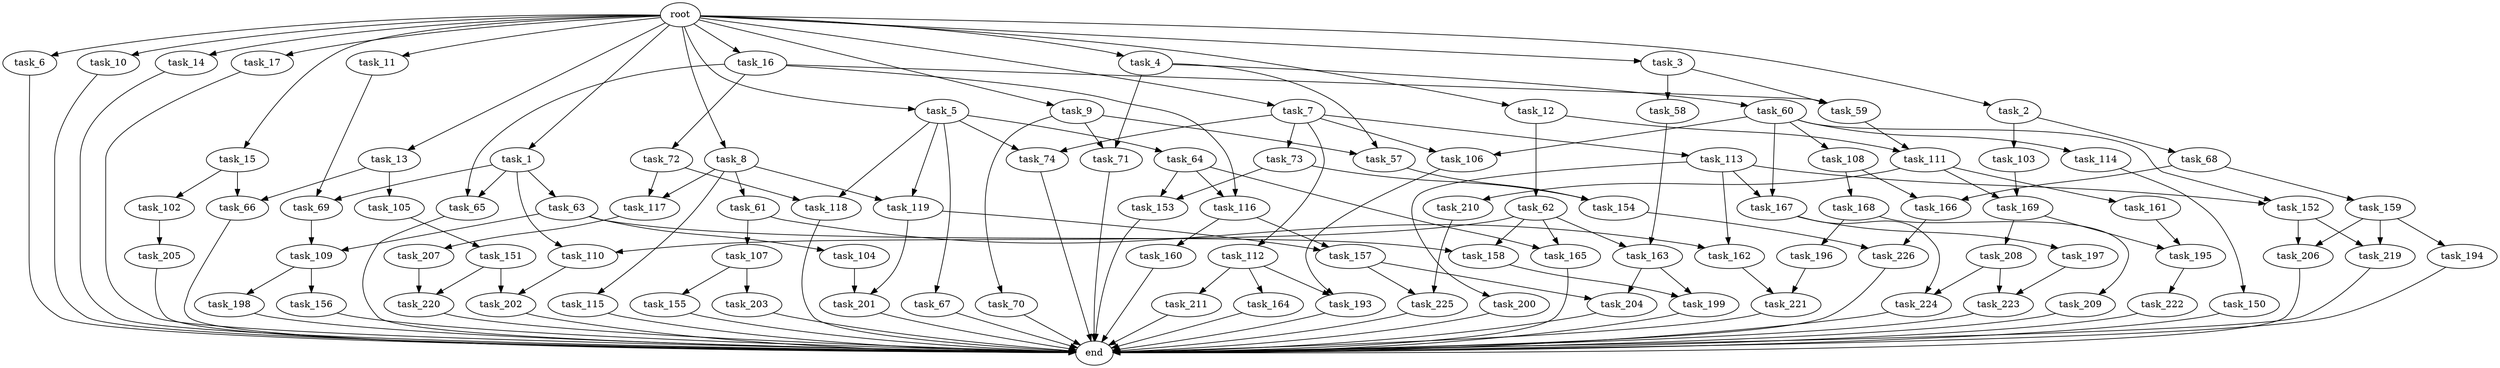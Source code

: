 digraph G {
  root [size="0.000000"];
  task_1 [size="10.240000"];
  task_2 [size="10.240000"];
  task_3 [size="10.240000"];
  task_4 [size="10.240000"];
  task_5 [size="10.240000"];
  task_6 [size="10.240000"];
  task_7 [size="10.240000"];
  task_8 [size="10.240000"];
  task_9 [size="10.240000"];
  task_10 [size="10.240000"];
  task_11 [size="10.240000"];
  task_12 [size="10.240000"];
  task_13 [size="10.240000"];
  task_14 [size="10.240000"];
  task_15 [size="10.240000"];
  task_16 [size="10.240000"];
  task_17 [size="10.240000"];
  task_57 [size="2491081031.680000"];
  task_58 [size="343597383.680000"];
  task_59 [size="687194767.360000"];
  task_60 [size="2147483648.000000"];
  task_61 [size="1374389534.720000"];
  task_62 [size="5497558138.880000"];
  task_63 [size="4209067950.080000"];
  task_64 [size="4209067950.080000"];
  task_65 [size="4552665333.760000"];
  task_66 [size="11682311045.120001"];
  task_67 [size="4209067950.080000"];
  task_68 [size="4209067950.080000"];
  task_69 [size="12799002542.080000"];
  task_70 [size="343597383.680000"];
  task_71 [size="2491081031.680000"];
  task_72 [size="343597383.680000"];
  task_73 [size="3092376453.120000"];
  task_74 [size="7301444403.200000"];
  task_102 [size="8589934592.000000"];
  task_103 [size="4209067950.080000"];
  task_104 [size="8589934592.000000"];
  task_105 [size="3092376453.120000"];
  task_106 [size="11682311045.120001"];
  task_107 [size="773094113.280000"];
  task_108 [size="8589934592.000000"];
  task_109 [size="15547781611.520000"];
  task_110 [size="12799002542.080000"];
  task_111 [size="12455405158.400000"];
  task_112 [size="3092376453.120000"];
  task_113 [size="3092376453.120000"];
  task_114 [size="8589934592.000000"];
  task_115 [size="1374389534.720000"];
  task_116 [size="4552665333.760000"];
  task_117 [size="2147483648.000000"];
  task_118 [size="4982162063.360000"];
  task_119 [size="5583457484.800000"];
  task_150 [size="1374389534.720000"];
  task_151 [size="773094113.280000"];
  task_152 [size="11682311045.120001"];
  task_153 [size="12799002542.080000"];
  task_154 [size="9964324126.719999"];
  task_155 [size="1374389534.720000"];
  task_156 [size="4209067950.080000"];
  task_157 [size="3521873182.720000"];
  task_158 [size="17179869184.000000"];
  task_159 [size="5497558138.880000"];
  task_160 [size="1374389534.720000"];
  task_161 [size="343597383.680000"];
  task_162 [size="3865470566.400000"];
  task_163 [size="11682311045.120001"];
  task_164 [size="773094113.280000"];
  task_165 [size="12799002542.080000"];
  task_166 [size="6270652252.160000"];
  task_167 [size="11682311045.120001"];
  task_168 [size="773094113.280000"];
  task_169 [size="7301444403.200000"];
  task_193 [size="2147483648.000000"];
  task_194 [size="343597383.680000"];
  task_195 [size="1546188226.560000"];
  task_196 [size="1374389534.720000"];
  task_197 [size="343597383.680000"];
  task_198 [size="4209067950.080000"];
  task_199 [size="1116691496.960000"];
  task_200 [size="3092376453.120000"];
  task_201 [size="6356551598.080000"];
  task_202 [size="4466765987.840000"];
  task_203 [size="1374389534.720000"];
  task_204 [size="1116691496.960000"];
  task_205 [size="343597383.680000"];
  task_206 [size="2491081031.680000"];
  task_207 [size="343597383.680000"];
  task_208 [size="773094113.280000"];
  task_209 [size="1374389534.720000"];
  task_210 [size="343597383.680000"];
  task_211 [size="773094113.280000"];
  task_219 [size="2491081031.680000"];
  task_220 [size="3521873182.720000"];
  task_221 [size="5583457484.800000"];
  task_222 [size="1374389534.720000"];
  task_223 [size="687194767.360000"];
  task_224 [size="687194767.360000"];
  task_225 [size="7301444403.200000"];
  task_226 [size="2491081031.680000"];
  end [size="0.000000"];

  root -> task_1 [size="1.000000"];
  root -> task_2 [size="1.000000"];
  root -> task_3 [size="1.000000"];
  root -> task_4 [size="1.000000"];
  root -> task_5 [size="1.000000"];
  root -> task_6 [size="1.000000"];
  root -> task_7 [size="1.000000"];
  root -> task_8 [size="1.000000"];
  root -> task_9 [size="1.000000"];
  root -> task_10 [size="1.000000"];
  root -> task_11 [size="1.000000"];
  root -> task_12 [size="1.000000"];
  root -> task_13 [size="1.000000"];
  root -> task_14 [size="1.000000"];
  root -> task_15 [size="1.000000"];
  root -> task_16 [size="1.000000"];
  root -> task_17 [size="1.000000"];
  task_1 -> task_63 [size="411041792.000000"];
  task_1 -> task_65 [size="411041792.000000"];
  task_1 -> task_69 [size="411041792.000000"];
  task_1 -> task_110 [size="411041792.000000"];
  task_2 -> task_68 [size="411041792.000000"];
  task_2 -> task_103 [size="411041792.000000"];
  task_3 -> task_58 [size="33554432.000000"];
  task_3 -> task_59 [size="33554432.000000"];
  task_4 -> task_57 [size="209715200.000000"];
  task_4 -> task_60 [size="209715200.000000"];
  task_4 -> task_71 [size="209715200.000000"];
  task_5 -> task_64 [size="411041792.000000"];
  task_5 -> task_67 [size="411041792.000000"];
  task_5 -> task_74 [size="411041792.000000"];
  task_5 -> task_118 [size="411041792.000000"];
  task_5 -> task_119 [size="411041792.000000"];
  task_6 -> end [size="1.000000"];
  task_7 -> task_73 [size="301989888.000000"];
  task_7 -> task_74 [size="301989888.000000"];
  task_7 -> task_106 [size="301989888.000000"];
  task_7 -> task_112 [size="301989888.000000"];
  task_7 -> task_113 [size="301989888.000000"];
  task_8 -> task_61 [size="134217728.000000"];
  task_8 -> task_115 [size="134217728.000000"];
  task_8 -> task_117 [size="134217728.000000"];
  task_8 -> task_119 [size="134217728.000000"];
  task_9 -> task_57 [size="33554432.000000"];
  task_9 -> task_70 [size="33554432.000000"];
  task_9 -> task_71 [size="33554432.000000"];
  task_10 -> end [size="1.000000"];
  task_11 -> task_69 [size="838860800.000000"];
  task_12 -> task_62 [size="536870912.000000"];
  task_12 -> task_111 [size="536870912.000000"];
  task_13 -> task_66 [size="301989888.000000"];
  task_13 -> task_105 [size="301989888.000000"];
  task_14 -> end [size="1.000000"];
  task_15 -> task_66 [size="838860800.000000"];
  task_15 -> task_102 [size="838860800.000000"];
  task_16 -> task_59 [size="33554432.000000"];
  task_16 -> task_65 [size="33554432.000000"];
  task_16 -> task_72 [size="33554432.000000"];
  task_16 -> task_116 [size="33554432.000000"];
  task_17 -> end [size="1.000000"];
  task_57 -> task_154 [size="134217728.000000"];
  task_58 -> task_163 [size="301989888.000000"];
  task_59 -> task_111 [size="679477248.000000"];
  task_60 -> task_106 [size="838860800.000000"];
  task_60 -> task_108 [size="838860800.000000"];
  task_60 -> task_114 [size="838860800.000000"];
  task_60 -> task_152 [size="838860800.000000"];
  task_60 -> task_167 [size="838860800.000000"];
  task_61 -> task_107 [size="75497472.000000"];
  task_61 -> task_162 [size="75497472.000000"];
  task_62 -> task_110 [size="838860800.000000"];
  task_62 -> task_158 [size="838860800.000000"];
  task_62 -> task_163 [size="838860800.000000"];
  task_62 -> task_165 [size="838860800.000000"];
  task_63 -> task_104 [size="838860800.000000"];
  task_63 -> task_109 [size="838860800.000000"];
  task_63 -> task_158 [size="838860800.000000"];
  task_64 -> task_116 [size="411041792.000000"];
  task_64 -> task_153 [size="411041792.000000"];
  task_64 -> task_165 [size="411041792.000000"];
  task_65 -> end [size="1.000000"];
  task_66 -> end [size="1.000000"];
  task_67 -> end [size="1.000000"];
  task_68 -> task_159 [size="536870912.000000"];
  task_68 -> task_166 [size="536870912.000000"];
  task_69 -> task_109 [size="679477248.000000"];
  task_70 -> end [size="1.000000"];
  task_71 -> end [size="1.000000"];
  task_72 -> task_117 [size="75497472.000000"];
  task_72 -> task_118 [size="75497472.000000"];
  task_73 -> task_153 [size="838860800.000000"];
  task_73 -> task_154 [size="838860800.000000"];
  task_74 -> end [size="1.000000"];
  task_102 -> task_205 [size="33554432.000000"];
  task_103 -> task_169 [size="679477248.000000"];
  task_104 -> task_201 [size="411041792.000000"];
  task_105 -> task_151 [size="75497472.000000"];
  task_106 -> task_193 [size="134217728.000000"];
  task_107 -> task_155 [size="134217728.000000"];
  task_107 -> task_203 [size="134217728.000000"];
  task_108 -> task_166 [size="75497472.000000"];
  task_108 -> task_168 [size="75497472.000000"];
  task_109 -> task_156 [size="411041792.000000"];
  task_109 -> task_198 [size="411041792.000000"];
  task_110 -> task_202 [size="301989888.000000"];
  task_111 -> task_161 [size="33554432.000000"];
  task_111 -> task_169 [size="33554432.000000"];
  task_111 -> task_210 [size="33554432.000000"];
  task_112 -> task_164 [size="75497472.000000"];
  task_112 -> task_193 [size="75497472.000000"];
  task_112 -> task_211 [size="75497472.000000"];
  task_113 -> task_152 [size="301989888.000000"];
  task_113 -> task_162 [size="301989888.000000"];
  task_113 -> task_167 [size="301989888.000000"];
  task_113 -> task_200 [size="301989888.000000"];
  task_114 -> task_150 [size="134217728.000000"];
  task_115 -> end [size="1.000000"];
  task_116 -> task_157 [size="134217728.000000"];
  task_116 -> task_160 [size="134217728.000000"];
  task_117 -> task_207 [size="33554432.000000"];
  task_118 -> end [size="1.000000"];
  task_119 -> task_157 [size="209715200.000000"];
  task_119 -> task_201 [size="209715200.000000"];
  task_150 -> end [size="1.000000"];
  task_151 -> task_202 [size="134217728.000000"];
  task_151 -> task_220 [size="134217728.000000"];
  task_152 -> task_206 [size="209715200.000000"];
  task_152 -> task_219 [size="209715200.000000"];
  task_153 -> end [size="1.000000"];
  task_154 -> task_226 [size="209715200.000000"];
  task_155 -> end [size="1.000000"];
  task_156 -> end [size="1.000000"];
  task_157 -> task_204 [size="33554432.000000"];
  task_157 -> task_225 [size="33554432.000000"];
  task_158 -> task_199 [size="33554432.000000"];
  task_159 -> task_194 [size="33554432.000000"];
  task_159 -> task_206 [size="33554432.000000"];
  task_159 -> task_219 [size="33554432.000000"];
  task_160 -> end [size="1.000000"];
  task_161 -> task_195 [size="75497472.000000"];
  task_162 -> task_221 [size="411041792.000000"];
  task_163 -> task_199 [size="75497472.000000"];
  task_163 -> task_204 [size="75497472.000000"];
  task_164 -> end [size="1.000000"];
  task_165 -> end [size="1.000000"];
  task_166 -> task_226 [size="33554432.000000"];
  task_167 -> task_197 [size="33554432.000000"];
  task_167 -> task_224 [size="33554432.000000"];
  task_168 -> task_196 [size="134217728.000000"];
  task_168 -> task_209 [size="134217728.000000"];
  task_169 -> task_195 [size="75497472.000000"];
  task_169 -> task_208 [size="75497472.000000"];
  task_193 -> end [size="1.000000"];
  task_194 -> end [size="1.000000"];
  task_195 -> task_222 [size="134217728.000000"];
  task_196 -> task_221 [size="134217728.000000"];
  task_197 -> task_223 [size="33554432.000000"];
  task_198 -> end [size="1.000000"];
  task_199 -> end [size="1.000000"];
  task_200 -> end [size="1.000000"];
  task_201 -> end [size="1.000000"];
  task_202 -> end [size="1.000000"];
  task_203 -> end [size="1.000000"];
  task_204 -> end [size="1.000000"];
  task_205 -> end [size="1.000000"];
  task_206 -> end [size="1.000000"];
  task_207 -> task_220 [size="209715200.000000"];
  task_208 -> task_223 [size="33554432.000000"];
  task_208 -> task_224 [size="33554432.000000"];
  task_209 -> end [size="1.000000"];
  task_210 -> task_225 [size="679477248.000000"];
  task_211 -> end [size="1.000000"];
  task_219 -> end [size="1.000000"];
  task_220 -> end [size="1.000000"];
  task_221 -> end [size="1.000000"];
  task_222 -> end [size="1.000000"];
  task_223 -> end [size="1.000000"];
  task_224 -> end [size="1.000000"];
  task_225 -> end [size="1.000000"];
  task_226 -> end [size="1.000000"];
}

